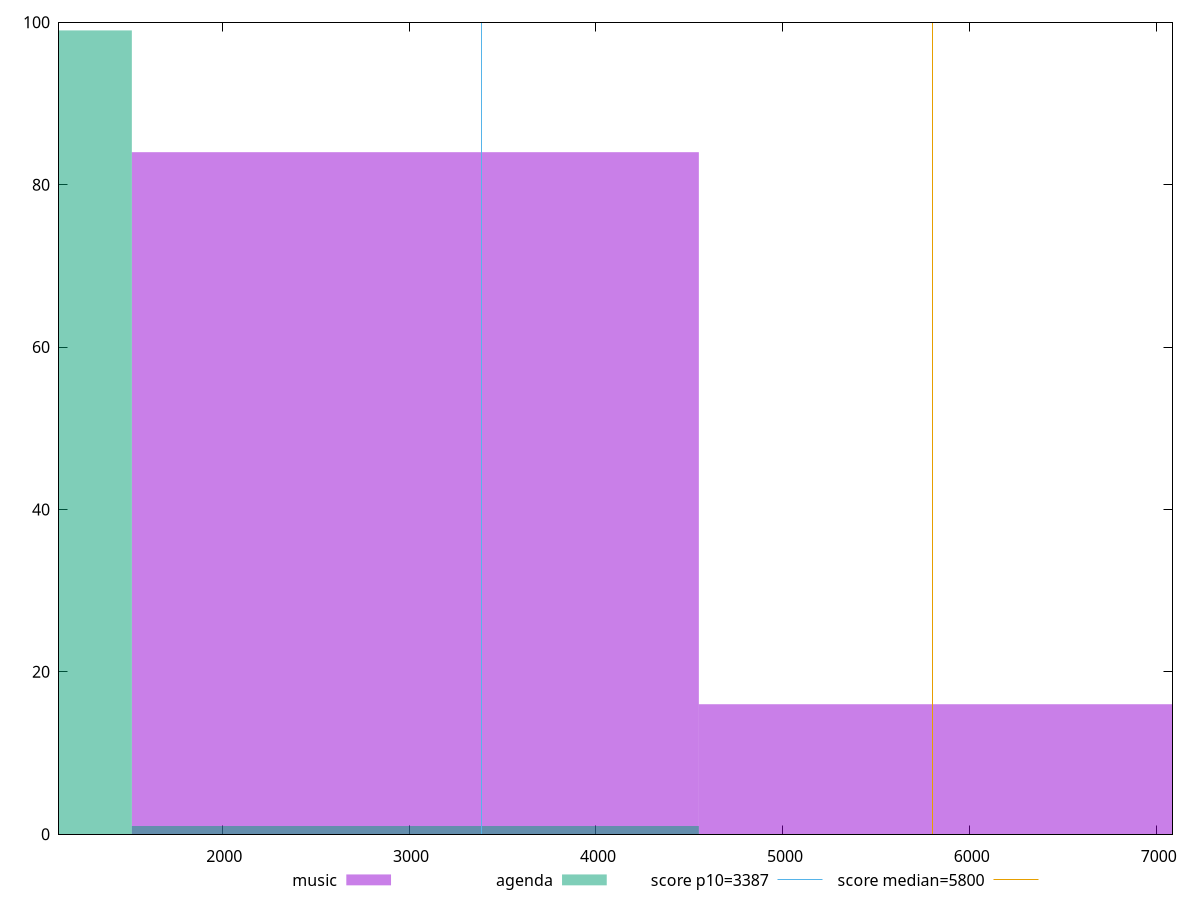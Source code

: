reset

$music <<EOF
6067.180913730035 16
3033.5904568650176 84
EOF

$agenda <<EOF
0 99
3033.5904568650176 1
EOF

set key outside below
set boxwidth 3033.5904568650176
set xrange [1127.04926036583:7084.466700466528]
set yrange [0:100]
set trange [0:100]
set style fill transparent solid 0.5 noborder

set parametric
set terminal svg size 640, 500 enhanced background rgb 'white'
set output "reports/report_00031_2021-02-24T23-18-18.084Z/speed-index/comparison/histogram/0_vs_1.svg"

plot $music title "music" with boxes, \
     $agenda title "agenda" with boxes, \
     3387,t title "score p10=3387", \
     5800,t title "score median=5800"

reset
